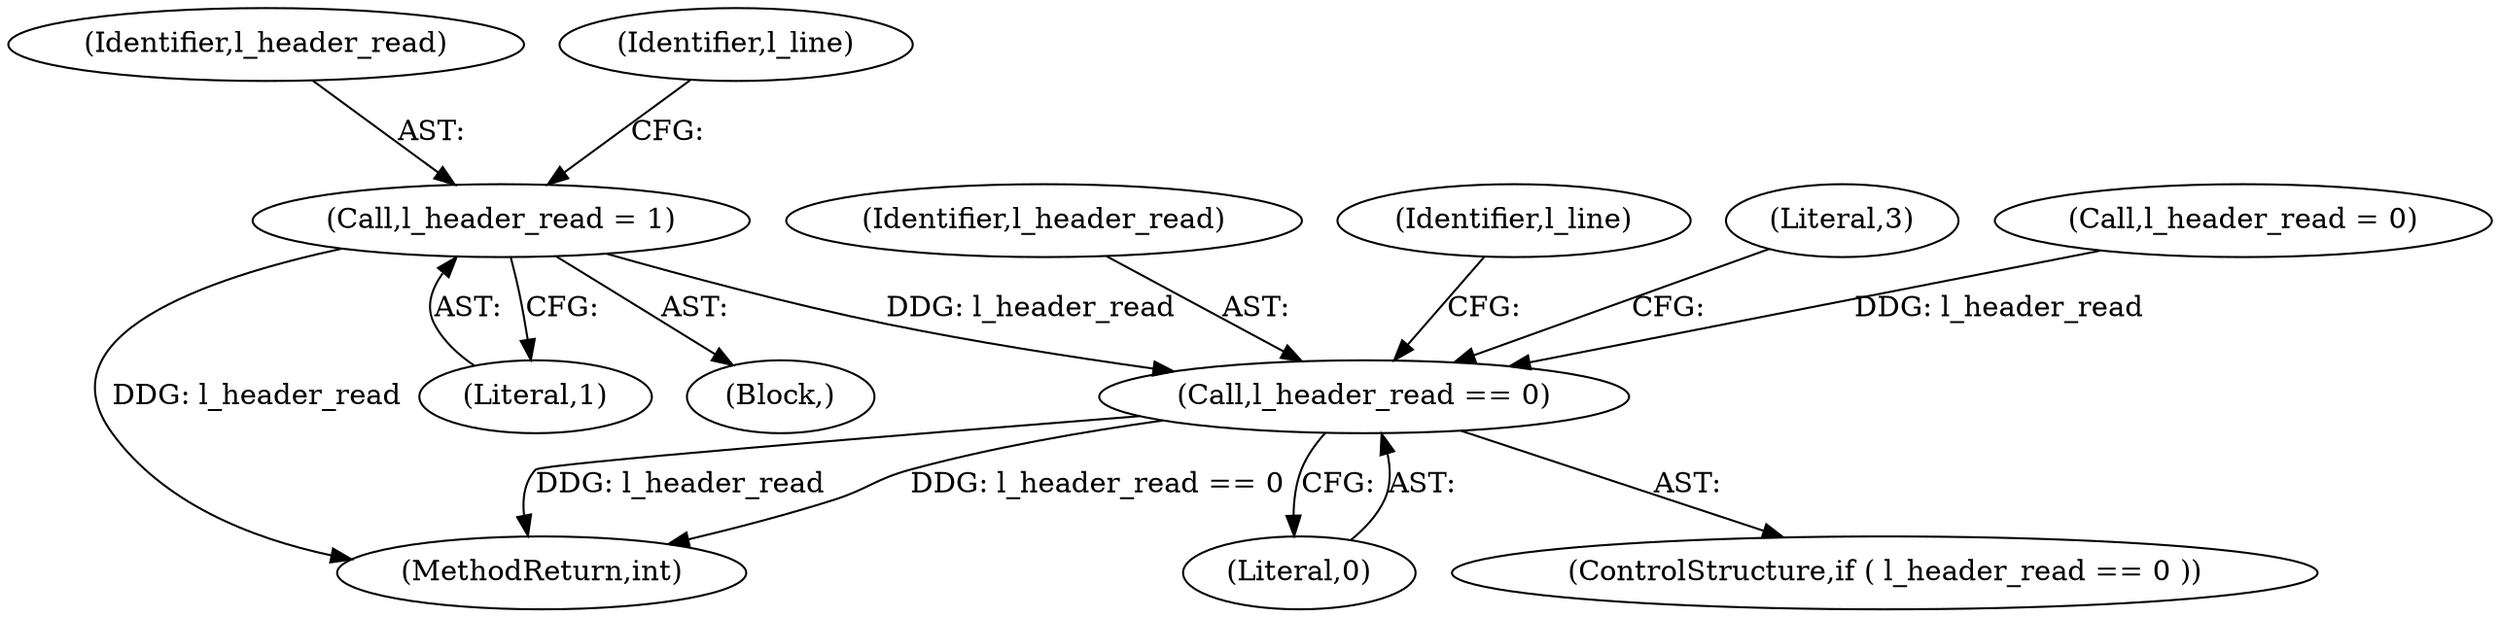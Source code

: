 digraph "0_libxsmm_151481489192e6d1997f8bde52c5c425ea41741d_0@API" {
"1000356" [label="(Call,l_header_read = 1)"];
"1000191" [label="(Call,l_header_read == 0)"];
"1000190" [label="(ControlStructure,if ( l_header_read == 0 ))"];
"1000357" [label="(Identifier,l_header_read)"];
"1000474" [label="(MethodReturn,int)"];
"1000192" [label="(Identifier,l_header_read)"];
"1000191" [label="(Call,l_header_read == 0)"];
"1000193" [label="(Literal,0)"];
"1000375" [label="(Identifier,l_line)"];
"1000356" [label="(Call,l_header_read = 1)"];
"1000219" [label="(Block,)"];
"1000198" [label="(Literal,3)"];
"1000133" [label="(Call,l_header_read = 0)"];
"1000358" [label="(Literal,1)"];
"1000163" [label="(Identifier,l_line)"];
"1000356" -> "1000219"  [label="AST: "];
"1000356" -> "1000358"  [label="CFG: "];
"1000357" -> "1000356"  [label="AST: "];
"1000358" -> "1000356"  [label="AST: "];
"1000163" -> "1000356"  [label="CFG: "];
"1000356" -> "1000474"  [label="DDG: l_header_read"];
"1000356" -> "1000191"  [label="DDG: l_header_read"];
"1000191" -> "1000190"  [label="AST: "];
"1000191" -> "1000193"  [label="CFG: "];
"1000192" -> "1000191"  [label="AST: "];
"1000193" -> "1000191"  [label="AST: "];
"1000198" -> "1000191"  [label="CFG: "];
"1000375" -> "1000191"  [label="CFG: "];
"1000191" -> "1000474"  [label="DDG: l_header_read == 0"];
"1000191" -> "1000474"  [label="DDG: l_header_read"];
"1000133" -> "1000191"  [label="DDG: l_header_read"];
}

